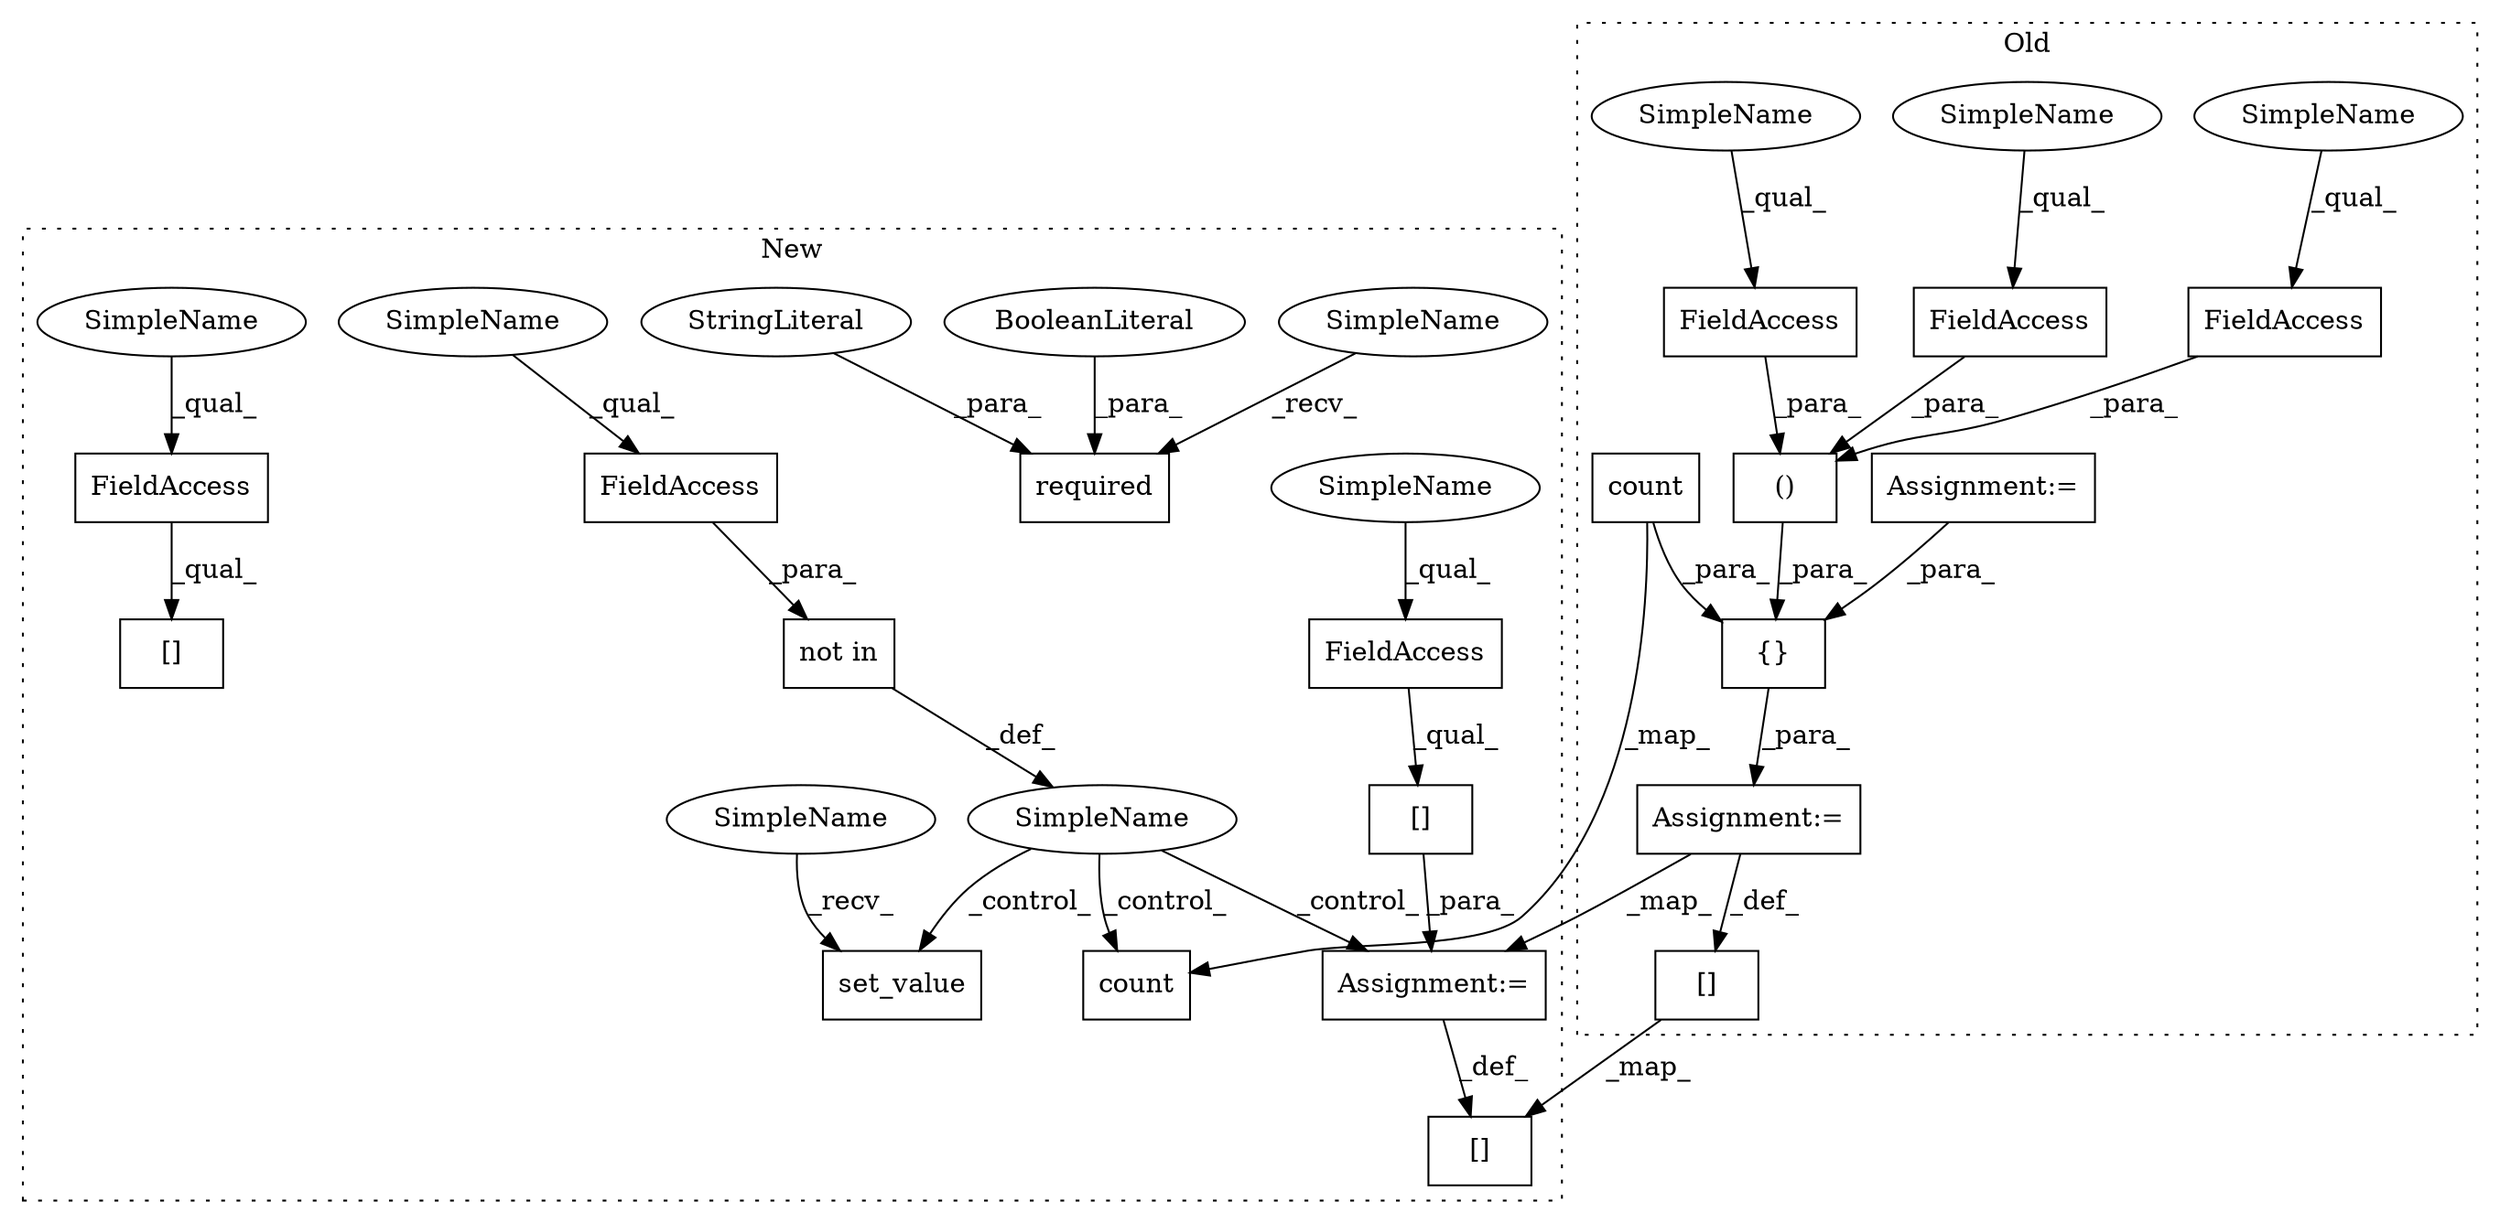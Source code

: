 digraph G {
subgraph cluster0 {
1 [label="{}" a="4" s="21678,21788" l="1,2" shape="box"];
5 [label="()" a="106" s="21711" l="77" shape="box"];
6 [label="FieldAccess" a="22" s="21711" l="11" shape="box"];
9 [label="FieldAccess" a="22" s="21775" l="13" shape="box"];
10 [label="FieldAccess" a="22" s="21753" l="9" shape="box"];
15 [label="Assignment:=" a="7" s="21668" l="1" shape="box"];
16 [label="[]" a="2" s="21613,21666" l="24,2" shape="box"];
19 [label="count" a="32" s="21689,21700" l="6,1" shape="box"];
23 [label="Assignment:=" a="7" s="21599" l="1" shape="box"];
24 [label="SimpleName" a="42" s="21753" l="4" shape="ellipse"];
25 [label="SimpleName" a="42" s="21711" l="4" shape="ellipse"];
26 [label="SimpleName" a="42" s="21775" l="4" shape="ellipse"];
label = "Old";
style="dotted";
}
subgraph cluster1 {
2 [label="required" a="32" s="18039,18057" l="9,1" shape="box"];
3 [label="BooleanLiteral" a="9" s="18053" l="4" shape="ellipse"];
4 [label="StringLiteral" a="45" s="18048" l="4" shape="ellipse"];
7 [label="FieldAccess" a="22" s="19326" l="12" shape="box"];
8 [label="[]" a="2" s="19326,19344" l="13,1" shape="box"];
11 [label="FieldAccess" a="22" s="18067" l="11" shape="box"];
12 [label="[]" a="2" s="18067,18083" l="12,1" shape="box"];
13 [label="set_value" a="32" s="18970,18989" l="10,1" shape="box"];
14 [label="Assignment:=" a="7" s="19325" l="1" shape="box"];
17 [label="[]" a="2" s="19270,19323" l="24,2" shape="box"];
18 [label="SimpleName" a="42" s="" l="" shape="ellipse"];
20 [label="count" a="32" s="19248,19259" l="6,1" shape="box"];
21 [label="not in" a="108" s="18724" l="25" shape="box"];
22 [label="FieldAccess" a="22" s="18737" l="12" shape="box"];
27 [label="SimpleName" a="42" s="18965" l="4" shape="ellipse"];
28 [label="SimpleName" a="42" s="19326" l="4" shape="ellipse"];
29 [label="SimpleName" a="42" s="18737" l="4" shape="ellipse"];
30 [label="SimpleName" a="42" s="18067" l="4" shape="ellipse"];
31 [label="SimpleName" a="42" s="18034" l="4" shape="ellipse"];
label = "New";
style="dotted";
}
1 -> 15 [label="_para_"];
3 -> 2 [label="_para_"];
4 -> 2 [label="_para_"];
5 -> 1 [label="_para_"];
6 -> 5 [label="_para_"];
7 -> 8 [label="_qual_"];
8 -> 14 [label="_para_"];
9 -> 5 [label="_para_"];
10 -> 5 [label="_para_"];
11 -> 12 [label="_qual_"];
14 -> 17 [label="_def_"];
15 -> 16 [label="_def_"];
15 -> 14 [label="_map_"];
16 -> 17 [label="_map_"];
18 -> 20 [label="_control_"];
18 -> 14 [label="_control_"];
18 -> 13 [label="_control_"];
19 -> 20 [label="_map_"];
19 -> 1 [label="_para_"];
21 -> 18 [label="_def_"];
22 -> 21 [label="_para_"];
23 -> 1 [label="_para_"];
24 -> 10 [label="_qual_"];
25 -> 6 [label="_qual_"];
26 -> 9 [label="_qual_"];
27 -> 13 [label="_recv_"];
28 -> 7 [label="_qual_"];
29 -> 22 [label="_qual_"];
30 -> 11 [label="_qual_"];
31 -> 2 [label="_recv_"];
}